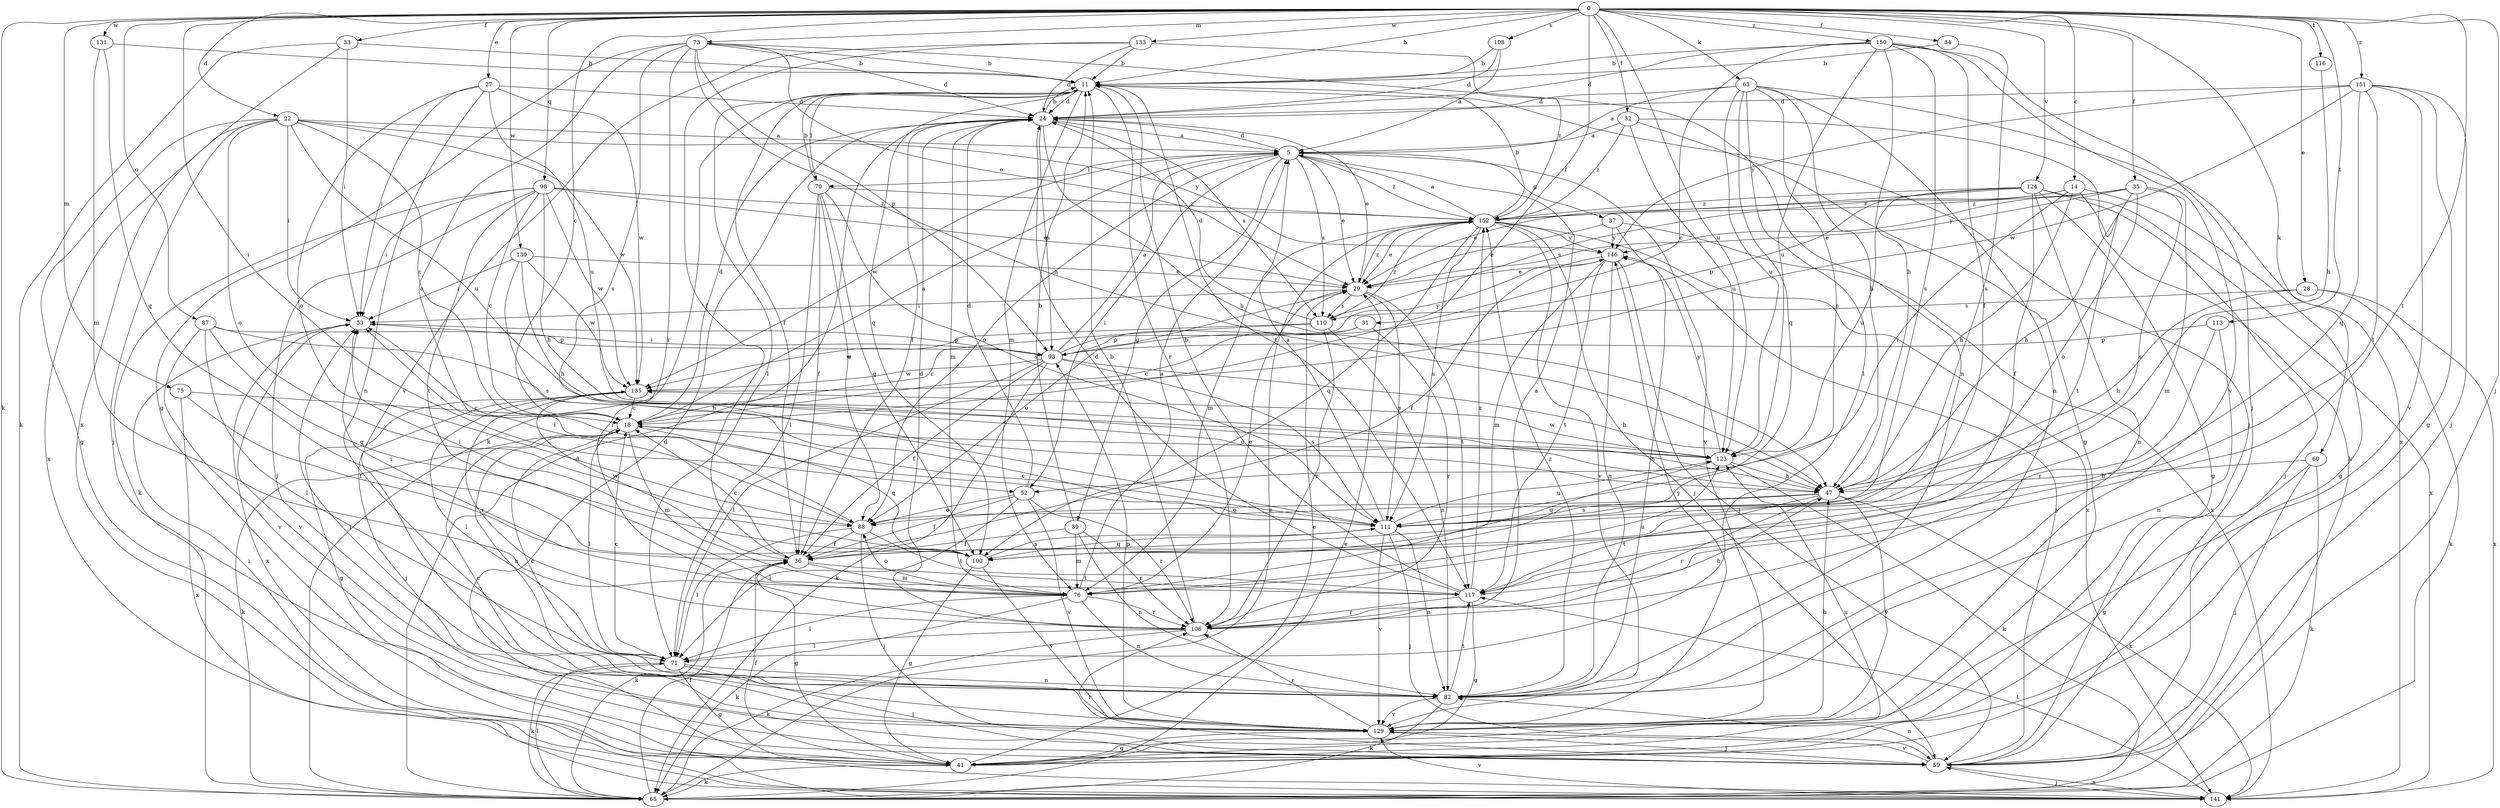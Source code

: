 strict digraph  {
0;
5;
11;
14;
18;
22;
24;
27;
28;
29;
31;
32;
33;
34;
35;
36;
37;
39;
41;
47;
52;
53;
59;
60;
63;
65;
70;
71;
73;
75;
76;
82;
87;
88;
93;
98;
100;
106;
108;
110;
111;
113;
116;
117;
123;
124;
129;
130;
131;
133;
135;
141;
146;
150;
151;
152;
0 -> 11  [label=b];
0 -> 14  [label=c];
0 -> 18  [label=c];
0 -> 22  [label=d];
0 -> 27  [label=e];
0 -> 28  [label=e];
0 -> 31  [label=f];
0 -> 32  [label=f];
0 -> 33  [label=f];
0 -> 34  [label=f];
0 -> 35  [label=f];
0 -> 52  [label=i];
0 -> 59  [label=j];
0 -> 60  [label=k];
0 -> 63  [label=k];
0 -> 65  [label=k];
0 -> 73  [label=m];
0 -> 75  [label=m];
0 -> 87  [label=o];
0 -> 98  [label=q];
0 -> 108  [label=s];
0 -> 113  [label=t];
0 -> 116  [label=t];
0 -> 117  [label=t];
0 -> 123  [label=u];
0 -> 124  [label=v];
0 -> 130  [label=w];
0 -> 131  [label=w];
0 -> 133  [label=w];
0 -> 150  [label=z];
0 -> 151  [label=z];
5 -> 24  [label=d];
5 -> 29  [label=e];
5 -> 37  [label=g];
5 -> 39  [label=g];
5 -> 52  [label=i];
5 -> 70  [label=l];
5 -> 88  [label=o];
5 -> 110  [label=s];
5 -> 129  [label=v];
5 -> 135  [label=w];
5 -> 152  [label=z];
11 -> 24  [label=d];
11 -> 36  [label=f];
11 -> 59  [label=j];
11 -> 65  [label=k];
11 -> 70  [label=l];
11 -> 71  [label=l];
11 -> 76  [label=m];
11 -> 100  [label=q];
11 -> 106  [label=r];
11 -> 117  [label=t];
14 -> 41  [label=g];
14 -> 47  [label=h];
14 -> 52  [label=i];
14 -> 110  [label=s];
14 -> 117  [label=t];
14 -> 152  [label=z];
18 -> 5  [label=a];
18 -> 24  [label=d];
18 -> 65  [label=k];
18 -> 71  [label=l];
18 -> 76  [label=m];
18 -> 82  [label=n];
18 -> 100  [label=q];
18 -> 123  [label=u];
22 -> 5  [label=a];
22 -> 18  [label=c];
22 -> 41  [label=g];
22 -> 53  [label=i];
22 -> 59  [label=j];
22 -> 88  [label=o];
22 -> 123  [label=u];
22 -> 135  [label=w];
22 -> 141  [label=x];
22 -> 146  [label=y];
24 -> 5  [label=a];
24 -> 11  [label=b];
24 -> 29  [label=e];
24 -> 36  [label=f];
24 -> 47  [label=h];
24 -> 76  [label=m];
24 -> 93  [label=p];
24 -> 110  [label=s];
27 -> 24  [label=d];
27 -> 53  [label=i];
27 -> 82  [label=n];
27 -> 88  [label=o];
27 -> 123  [label=u];
27 -> 135  [label=w];
28 -> 47  [label=h];
28 -> 65  [label=k];
28 -> 110  [label=s];
28 -> 141  [label=x];
29 -> 53  [label=i];
29 -> 88  [label=o];
29 -> 110  [label=s];
29 -> 111  [label=s];
29 -> 117  [label=t];
29 -> 152  [label=z];
31 -> 18  [label=c];
31 -> 93  [label=p];
31 -> 106  [label=r];
32 -> 5  [label=a];
32 -> 41  [label=g];
32 -> 65  [label=k];
32 -> 123  [label=u];
32 -> 152  [label=z];
33 -> 11  [label=b];
33 -> 53  [label=i];
33 -> 65  [label=k];
33 -> 141  [label=x];
34 -> 11  [label=b];
34 -> 111  [label=s];
35 -> 29  [label=e];
35 -> 47  [label=h];
35 -> 76  [label=m];
35 -> 88  [label=o];
35 -> 111  [label=s];
35 -> 146  [label=y];
35 -> 152  [label=z];
36 -> 18  [label=c];
36 -> 41  [label=g];
36 -> 65  [label=k];
36 -> 76  [label=m];
36 -> 117  [label=t];
36 -> 135  [label=w];
37 -> 29  [label=e];
37 -> 82  [label=n];
37 -> 141  [label=x];
37 -> 146  [label=y];
39 -> 11  [label=b];
39 -> 36  [label=f];
39 -> 76  [label=m];
39 -> 82  [label=n];
39 -> 106  [label=r];
41 -> 24  [label=d];
41 -> 29  [label=e];
41 -> 36  [label=f];
41 -> 65  [label=k];
41 -> 123  [label=u];
47 -> 88  [label=o];
47 -> 106  [label=r];
47 -> 111  [label=s];
47 -> 117  [label=t];
47 -> 129  [label=v];
47 -> 141  [label=x];
52 -> 24  [label=d];
52 -> 36  [label=f];
52 -> 71  [label=l];
52 -> 88  [label=o];
52 -> 106  [label=r];
52 -> 129  [label=v];
53 -> 93  [label=p];
53 -> 129  [label=v];
53 -> 141  [label=x];
59 -> 82  [label=n];
59 -> 106  [label=r];
59 -> 129  [label=v];
59 -> 141  [label=x];
59 -> 146  [label=y];
60 -> 41  [label=g];
60 -> 47  [label=h];
60 -> 59  [label=j];
60 -> 65  [label=k];
63 -> 5  [label=a];
63 -> 24  [label=d];
63 -> 47  [label=h];
63 -> 71  [label=l];
63 -> 82  [label=n];
63 -> 100  [label=q];
63 -> 111  [label=s];
63 -> 123  [label=u];
63 -> 141  [label=x];
65 -> 24  [label=d];
65 -> 29  [label=e];
65 -> 36  [label=f];
65 -> 71  [label=l];
65 -> 152  [label=z];
70 -> 11  [label=b];
70 -> 36  [label=f];
70 -> 71  [label=l];
70 -> 88  [label=o];
70 -> 100  [label=q];
70 -> 111  [label=s];
70 -> 152  [label=z];
71 -> 18  [label=c];
71 -> 41  [label=g];
71 -> 59  [label=j];
71 -> 65  [label=k];
71 -> 82  [label=n];
73 -> 11  [label=b];
73 -> 24  [label=d];
73 -> 29  [label=e];
73 -> 41  [label=g];
73 -> 47  [label=h];
73 -> 88  [label=o];
73 -> 93  [label=p];
73 -> 106  [label=r];
73 -> 111  [label=s];
73 -> 152  [label=z];
75 -> 18  [label=c];
75 -> 36  [label=f];
75 -> 141  [label=x];
76 -> 5  [label=a];
76 -> 29  [label=e];
76 -> 53  [label=i];
76 -> 65  [label=k];
76 -> 71  [label=l];
76 -> 82  [label=n];
76 -> 88  [label=o];
76 -> 106  [label=r];
76 -> 123  [label=u];
82 -> 18  [label=c];
82 -> 65  [label=k];
82 -> 117  [label=t];
82 -> 129  [label=v];
82 -> 152  [label=z];
87 -> 47  [label=h];
87 -> 71  [label=l];
87 -> 93  [label=p];
87 -> 100  [label=q];
87 -> 129  [label=v];
88 -> 36  [label=f];
88 -> 53  [label=i];
88 -> 59  [label=j];
88 -> 71  [label=l];
88 -> 117  [label=t];
93 -> 5  [label=a];
93 -> 36  [label=f];
93 -> 47  [label=h];
93 -> 53  [label=i];
93 -> 65  [label=k];
93 -> 71  [label=l];
93 -> 111  [label=s];
93 -> 135  [label=w];
93 -> 146  [label=y];
98 -> 18  [label=c];
98 -> 29  [label=e];
98 -> 47  [label=h];
98 -> 53  [label=i];
98 -> 59  [label=j];
98 -> 65  [label=k];
98 -> 117  [label=t];
98 -> 135  [label=w];
98 -> 152  [label=z];
100 -> 41  [label=g];
100 -> 53  [label=i];
100 -> 111  [label=s];
100 -> 129  [label=v];
106 -> 5  [label=a];
106 -> 11  [label=b];
106 -> 24  [label=d];
106 -> 47  [label=h];
106 -> 65  [label=k];
106 -> 71  [label=l];
108 -> 5  [label=a];
108 -> 11  [label=b];
108 -> 24  [label=d];
110 -> 18  [label=c];
110 -> 24  [label=d];
110 -> 82  [label=n];
110 -> 106  [label=r];
110 -> 135  [label=w];
110 -> 152  [label=z];
111 -> 5  [label=a];
111 -> 18  [label=c];
111 -> 53  [label=i];
111 -> 59  [label=j];
111 -> 82  [label=n];
111 -> 100  [label=q];
111 -> 123  [label=u];
111 -> 129  [label=v];
113 -> 82  [label=n];
113 -> 93  [label=p];
113 -> 106  [label=r];
116 -> 47  [label=h];
117 -> 11  [label=b];
117 -> 24  [label=d];
117 -> 41  [label=g];
117 -> 106  [label=r];
117 -> 152  [label=z];
123 -> 47  [label=h];
123 -> 65  [label=k];
123 -> 100  [label=q];
123 -> 135  [label=w];
123 -> 146  [label=y];
124 -> 29  [label=e];
124 -> 36  [label=f];
124 -> 41  [label=g];
124 -> 59  [label=j];
124 -> 82  [label=n];
124 -> 93  [label=p];
124 -> 123  [label=u];
124 -> 141  [label=x];
124 -> 152  [label=z];
129 -> 18  [label=c];
129 -> 41  [label=g];
129 -> 47  [label=h];
129 -> 53  [label=i];
129 -> 59  [label=j];
129 -> 93  [label=p];
129 -> 106  [label=r];
129 -> 146  [label=y];
130 -> 29  [label=e];
130 -> 47  [label=h];
130 -> 53  [label=i];
130 -> 111  [label=s];
130 -> 135  [label=w];
131 -> 11  [label=b];
131 -> 76  [label=m];
131 -> 100  [label=q];
133 -> 11  [label=b];
133 -> 24  [label=d];
133 -> 36  [label=f];
133 -> 82  [label=n];
133 -> 129  [label=v];
135 -> 18  [label=c];
135 -> 41  [label=g];
135 -> 59  [label=j];
135 -> 71  [label=l];
135 -> 106  [label=r];
141 -> 53  [label=i];
141 -> 59  [label=j];
141 -> 117  [label=t];
141 -> 129  [label=v];
146 -> 29  [label=e];
146 -> 36  [label=f];
146 -> 59  [label=j];
146 -> 76  [label=m];
146 -> 82  [label=n];
146 -> 117  [label=t];
150 -> 11  [label=b];
150 -> 18  [label=c];
150 -> 24  [label=d];
150 -> 36  [label=f];
150 -> 47  [label=h];
150 -> 59  [label=j];
150 -> 111  [label=s];
150 -> 123  [label=u];
150 -> 129  [label=v];
151 -> 24  [label=d];
151 -> 41  [label=g];
151 -> 59  [label=j];
151 -> 100  [label=q];
151 -> 117  [label=t];
151 -> 129  [label=v];
151 -> 135  [label=w];
151 -> 146  [label=y];
152 -> 5  [label=a];
152 -> 11  [label=b];
152 -> 29  [label=e];
152 -> 59  [label=j];
152 -> 76  [label=m];
152 -> 100  [label=q];
152 -> 111  [label=s];
152 -> 129  [label=v];
152 -> 141  [label=x];
152 -> 146  [label=y];
}
